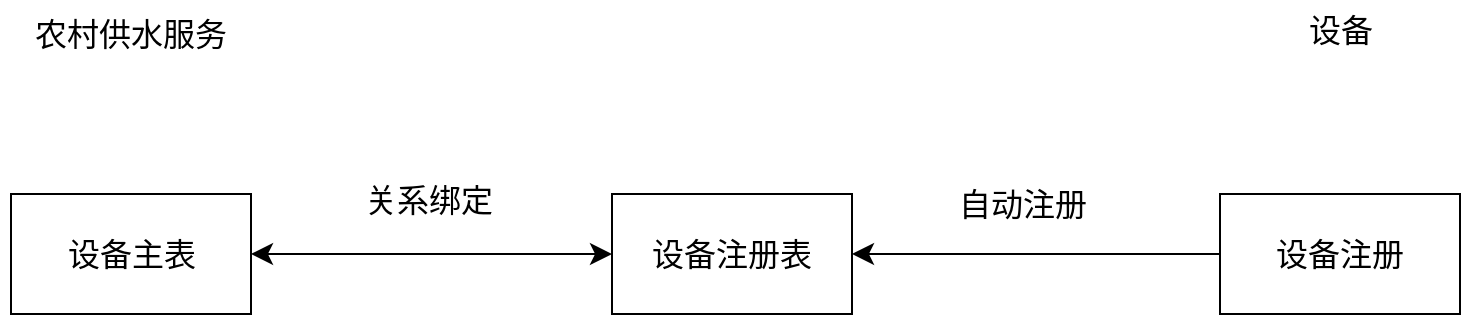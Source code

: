 <mxfile version="21.5.2" type="github">
  <diagram name="第 1 页" id="vt9qeb35iKOAf9fGzaod">
    <mxGraphModel dx="1908" dy="1687" grid="0" gridSize="10" guides="1" tooltips="1" connect="1" arrows="1" fold="1" page="0" pageScale="1" pageWidth="700" pageHeight="1000" math="0" shadow="0">
      <root>
        <mxCell id="0" />
        <mxCell id="1" parent="0" />
        <mxCell id="MFYgVtaWOH1lfTxiA4j1-1" value="设备主表" style="rounded=0;whiteSpace=wrap;html=1;fontSize=16;" vertex="1" parent="1">
          <mxGeometry x="-135.5" y="-350" width="120" height="60" as="geometry" />
        </mxCell>
        <mxCell id="MFYgVtaWOH1lfTxiA4j1-2" value="农村供水服务" style="text;strokeColor=none;fillColor=none;html=1;align=center;verticalAlign=middle;whiteSpace=wrap;rounded=0;fontSize=16;" vertex="1" parent="1">
          <mxGeometry x="-141" y="-445" width="131" height="30" as="geometry" />
        </mxCell>
        <mxCell id="MFYgVtaWOH1lfTxiA4j1-3" value="设备" style="text;strokeColor=none;fillColor=none;html=1;align=center;verticalAlign=middle;whiteSpace=wrap;rounded=0;fontSize=16;" vertex="1" parent="1">
          <mxGeometry x="463.5" y="-447" width="131" height="30" as="geometry" />
        </mxCell>
        <mxCell id="MFYgVtaWOH1lfTxiA4j1-4" value="设备注册" style="rounded=0;whiteSpace=wrap;html=1;fontSize=16;" vertex="1" parent="1">
          <mxGeometry x="469" y="-350" width="120" height="60" as="geometry" />
        </mxCell>
        <mxCell id="MFYgVtaWOH1lfTxiA4j1-5" value="设备注册表" style="rounded=0;whiteSpace=wrap;html=1;fontSize=16;" vertex="1" parent="1">
          <mxGeometry x="165" y="-350" width="120" height="60" as="geometry" />
        </mxCell>
        <mxCell id="MFYgVtaWOH1lfTxiA4j1-6" value="" style="endArrow=classic;html=1;rounded=0;fontSize=12;startSize=8;endSize=8;curved=1;exitX=0;exitY=0.5;exitDx=0;exitDy=0;entryX=1;entryY=0.5;entryDx=0;entryDy=0;" edge="1" parent="1" source="MFYgVtaWOH1lfTxiA4j1-4" target="MFYgVtaWOH1lfTxiA4j1-5">
          <mxGeometry width="50" height="50" relative="1" as="geometry">
            <mxPoint x="468" y="-317" as="sourcePoint" />
            <mxPoint x="299" y="-317" as="targetPoint" />
          </mxGeometry>
        </mxCell>
        <mxCell id="MFYgVtaWOH1lfTxiA4j1-7" value="&lt;span style=&quot;color: rgb(0, 0, 0); font-family: Helvetica; font-size: 16px; font-style: normal; font-variant-ligatures: normal; font-variant-caps: normal; font-weight: 400; letter-spacing: normal; orphans: 2; text-align: center; text-indent: 0px; text-transform: none; widows: 2; word-spacing: 0px; -webkit-text-stroke-width: 0px; background-color: rgb(255, 255, 255); text-decoration-thickness: initial; text-decoration-style: initial; text-decoration-color: initial; float: none; display: inline !important;&quot;&gt;自动注册&lt;/span&gt;" style="text;html=1;align=center;verticalAlign=middle;resizable=0;points=[];autosize=1;strokeColor=none;fillColor=none;fontSize=16;" vertex="1" parent="1">
          <mxGeometry x="329" y="-361" width="82" height="31" as="geometry" />
        </mxCell>
        <mxCell id="MFYgVtaWOH1lfTxiA4j1-8" value="" style="endArrow=classic;startArrow=classic;html=1;rounded=0;fontSize=12;startSize=8;endSize=8;curved=1;entryX=0;entryY=0.5;entryDx=0;entryDy=0;exitX=1;exitY=0.5;exitDx=0;exitDy=0;" edge="1" parent="1" source="MFYgVtaWOH1lfTxiA4j1-1" target="MFYgVtaWOH1lfTxiA4j1-5">
          <mxGeometry width="50" height="50" relative="1" as="geometry">
            <mxPoint x="7" y="-317" as="sourcePoint" />
            <mxPoint x="155" y="-312" as="targetPoint" />
          </mxGeometry>
        </mxCell>
        <mxCell id="MFYgVtaWOH1lfTxiA4j1-9" value="关系绑定" style="text;html=1;align=center;verticalAlign=middle;resizable=0;points=[];autosize=1;strokeColor=none;fillColor=none;fontSize=16;" vertex="1" parent="1">
          <mxGeometry x="32" y="-363" width="82" height="31" as="geometry" />
        </mxCell>
      </root>
    </mxGraphModel>
  </diagram>
</mxfile>

